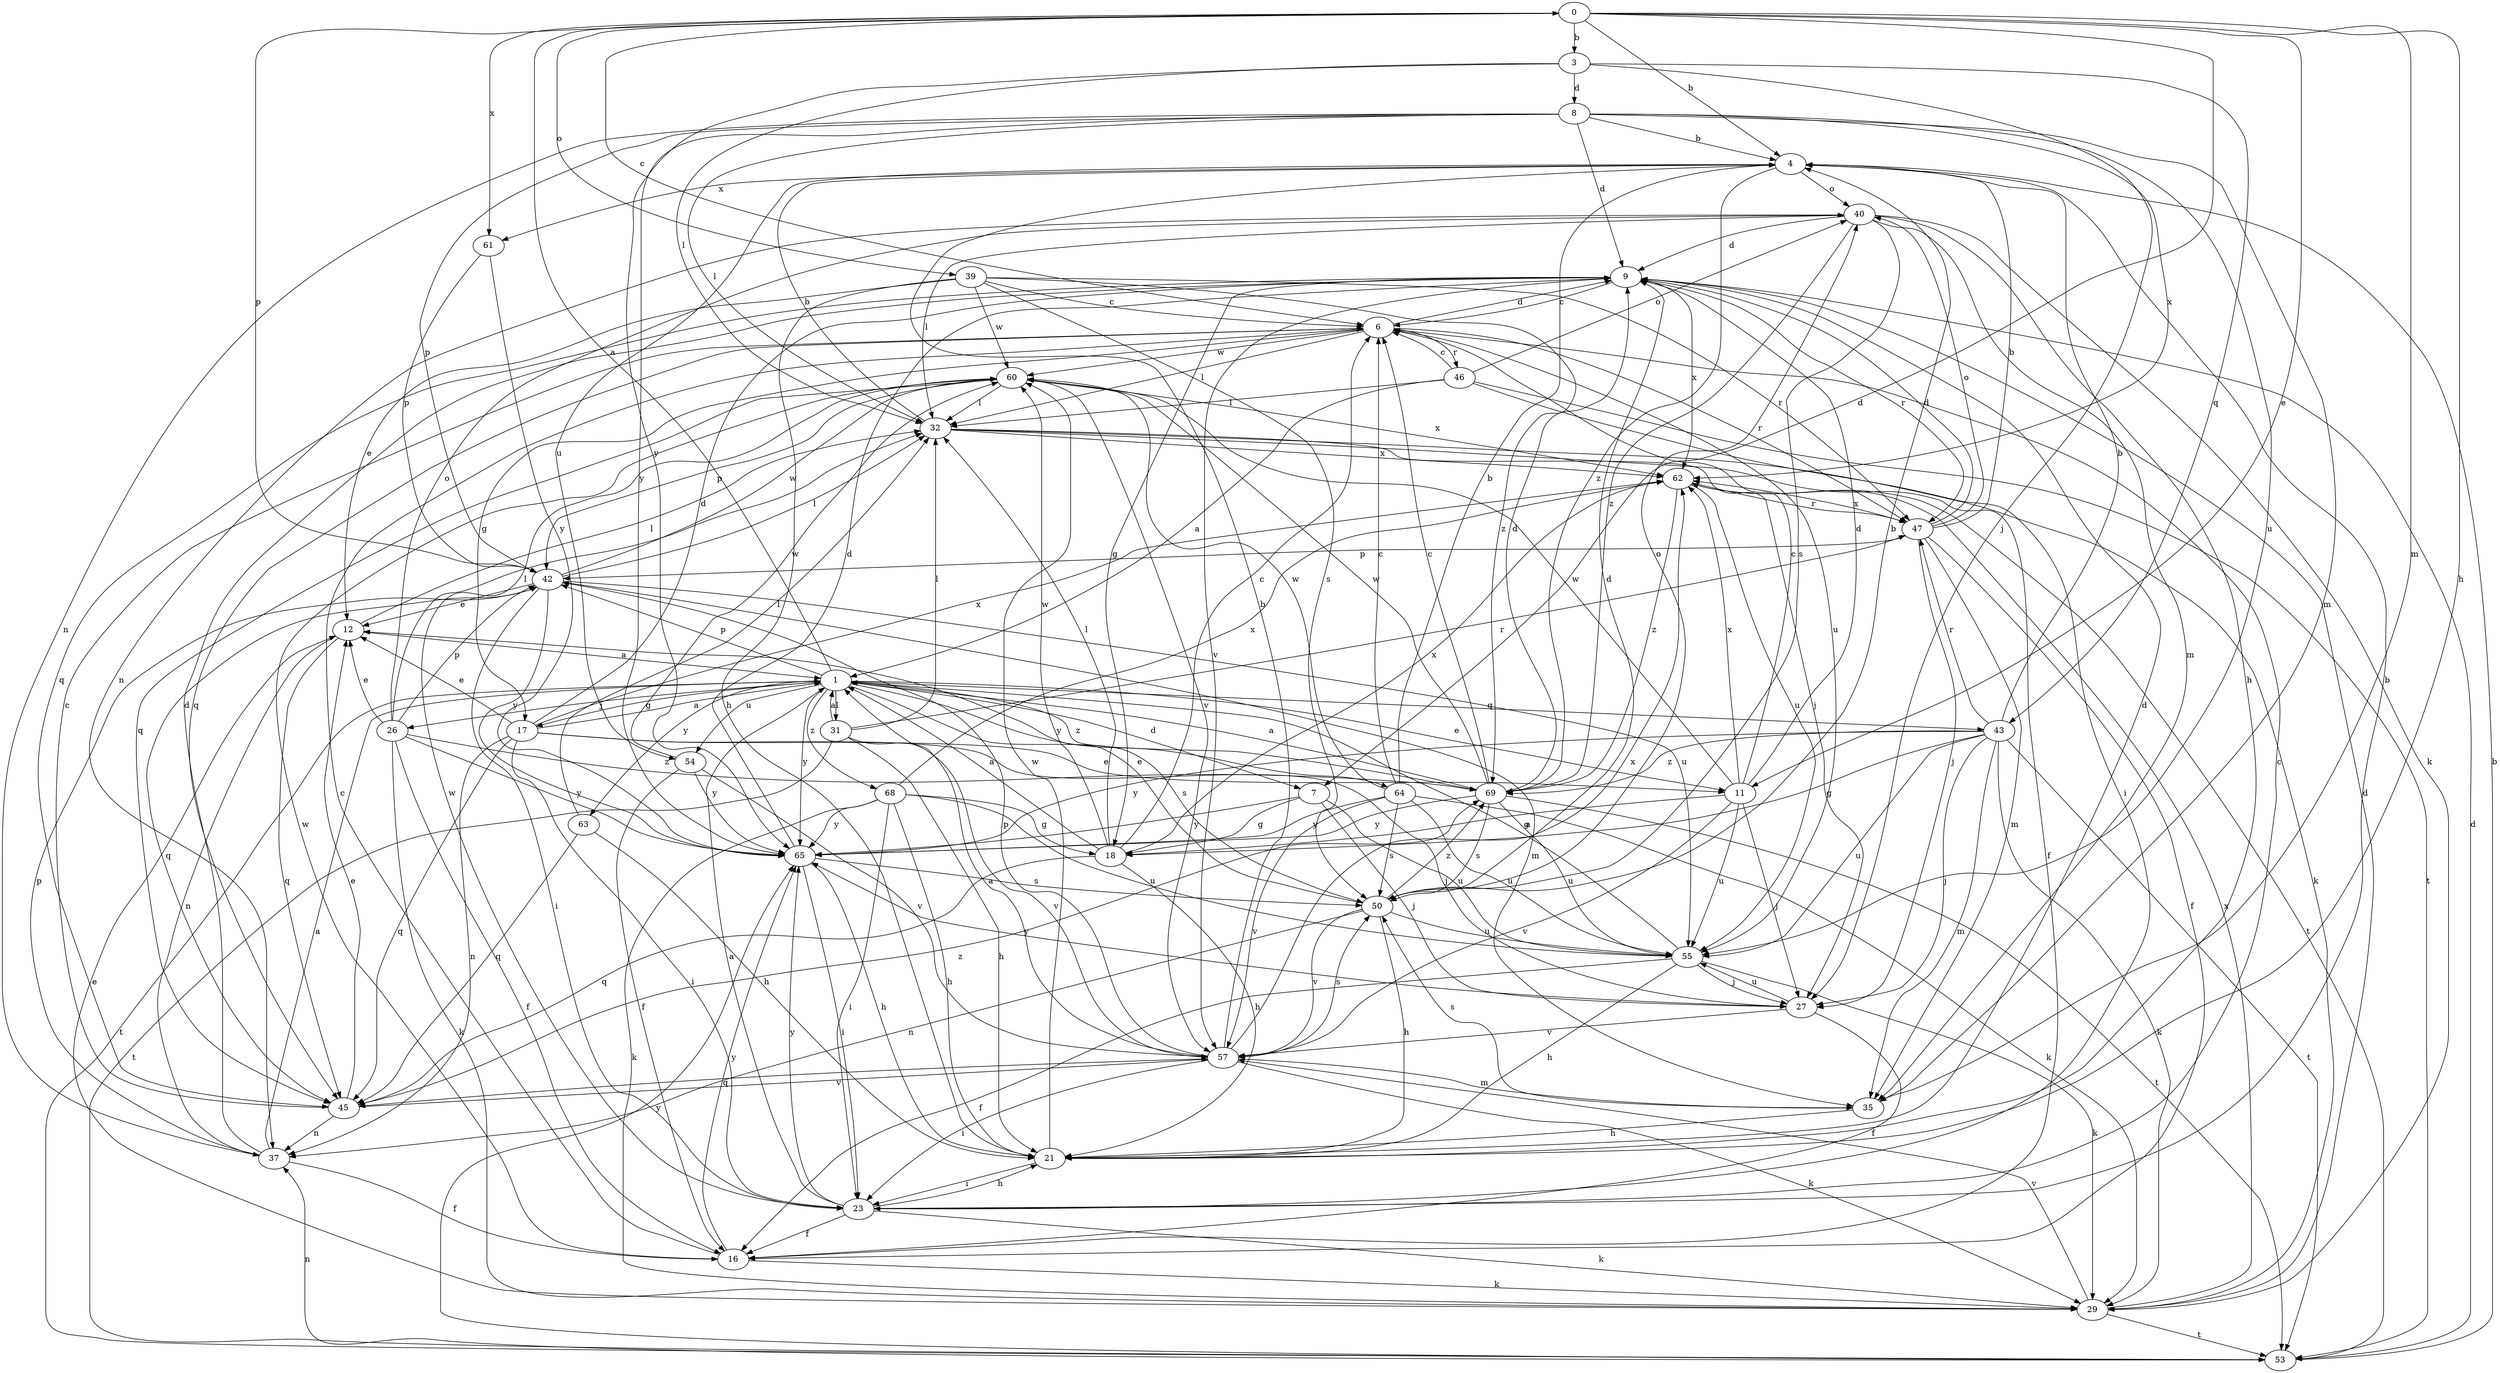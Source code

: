 strict digraph  {
0;
1;
3;
4;
6;
7;
8;
9;
11;
12;
16;
17;
18;
21;
23;
26;
27;
29;
31;
32;
35;
37;
39;
40;
42;
43;
45;
46;
47;
50;
53;
54;
55;
57;
60;
61;
62;
63;
64;
65;
68;
69;
0 -> 3  [label=b];
0 -> 4  [label=b];
0 -> 6  [label=c];
0 -> 7  [label=d];
0 -> 11  [label=e];
0 -> 21  [label=h];
0 -> 35  [label=m];
0 -> 39  [label=o];
0 -> 42  [label=p];
0 -> 61  [label=x];
1 -> 0  [label=a];
1 -> 7  [label=d];
1 -> 11  [label=e];
1 -> 17  [label=g];
1 -> 26  [label=j];
1 -> 31  [label=l];
1 -> 42  [label=p];
1 -> 43  [label=q];
1 -> 50  [label=s];
1 -> 53  [label=t];
1 -> 54  [label=u];
1 -> 63  [label=y];
1 -> 64  [label=y];
1 -> 65  [label=y];
1 -> 68  [label=z];
1 -> 69  [label=z];
3 -> 8  [label=d];
3 -> 27  [label=j];
3 -> 32  [label=l];
3 -> 43  [label=q];
3 -> 65  [label=y];
4 -> 40  [label=o];
4 -> 54  [label=u];
4 -> 61  [label=x];
4 -> 69  [label=z];
6 -> 9  [label=d];
6 -> 17  [label=g];
6 -> 32  [label=l];
6 -> 45  [label=q];
6 -> 46  [label=r];
6 -> 47  [label=r];
6 -> 55  [label=u];
6 -> 60  [label=w];
7 -> 18  [label=g];
7 -> 27  [label=j];
7 -> 55  [label=u];
7 -> 65  [label=y];
8 -> 4  [label=b];
8 -> 9  [label=d];
8 -> 32  [label=l];
8 -> 35  [label=m];
8 -> 37  [label=n];
8 -> 42  [label=p];
8 -> 55  [label=u];
8 -> 62  [label=x];
8 -> 65  [label=y];
9 -> 6  [label=c];
9 -> 18  [label=g];
9 -> 45  [label=q];
9 -> 47  [label=r];
9 -> 57  [label=v];
9 -> 62  [label=x];
11 -> 6  [label=c];
11 -> 9  [label=d];
11 -> 18  [label=g];
11 -> 27  [label=j];
11 -> 55  [label=u];
11 -> 57  [label=v];
11 -> 60  [label=w];
11 -> 62  [label=x];
12 -> 1  [label=a];
12 -> 32  [label=l];
12 -> 37  [label=n];
12 -> 45  [label=q];
16 -> 6  [label=c];
16 -> 29  [label=k];
16 -> 60  [label=w];
16 -> 65  [label=y];
17 -> 1  [label=a];
17 -> 9  [label=d];
17 -> 11  [label=e];
17 -> 12  [label=e];
17 -> 23  [label=i];
17 -> 27  [label=j];
17 -> 37  [label=n];
17 -> 45  [label=q];
17 -> 62  [label=x];
18 -> 1  [label=a];
18 -> 6  [label=c];
18 -> 21  [label=h];
18 -> 32  [label=l];
18 -> 45  [label=q];
18 -> 60  [label=w];
18 -> 62  [label=x];
21 -> 9  [label=d];
21 -> 23  [label=i];
21 -> 60  [label=w];
23 -> 1  [label=a];
23 -> 4  [label=b];
23 -> 6  [label=c];
23 -> 16  [label=f];
23 -> 21  [label=h];
23 -> 29  [label=k];
23 -> 60  [label=w];
23 -> 65  [label=y];
26 -> 12  [label=e];
26 -> 16  [label=f];
26 -> 29  [label=k];
26 -> 32  [label=l];
26 -> 40  [label=o];
26 -> 42  [label=p];
26 -> 65  [label=y];
26 -> 69  [label=z];
27 -> 16  [label=f];
27 -> 55  [label=u];
27 -> 57  [label=v];
27 -> 65  [label=y];
29 -> 9  [label=d];
29 -> 12  [label=e];
29 -> 53  [label=t];
29 -> 57  [label=v];
29 -> 62  [label=x];
31 -> 1  [label=a];
31 -> 21  [label=h];
31 -> 32  [label=l];
31 -> 47  [label=r];
31 -> 53  [label=t];
31 -> 57  [label=v];
32 -> 4  [label=b];
32 -> 16  [label=f];
32 -> 27  [label=j];
32 -> 29  [label=k];
32 -> 62  [label=x];
35 -> 21  [label=h];
35 -> 50  [label=s];
37 -> 1  [label=a];
37 -> 9  [label=d];
37 -> 16  [label=f];
37 -> 42  [label=p];
39 -> 6  [label=c];
39 -> 12  [label=e];
39 -> 21  [label=h];
39 -> 47  [label=r];
39 -> 50  [label=s];
39 -> 60  [label=w];
39 -> 69  [label=z];
40 -> 9  [label=d];
40 -> 21  [label=h];
40 -> 29  [label=k];
40 -> 32  [label=l];
40 -> 35  [label=m];
40 -> 37  [label=n];
40 -> 50  [label=s];
40 -> 69  [label=z];
42 -> 12  [label=e];
42 -> 23  [label=i];
42 -> 32  [label=l];
42 -> 35  [label=m];
42 -> 45  [label=q];
42 -> 55  [label=u];
42 -> 60  [label=w];
42 -> 65  [label=y];
43 -> 4  [label=b];
43 -> 18  [label=g];
43 -> 27  [label=j];
43 -> 29  [label=k];
43 -> 35  [label=m];
43 -> 47  [label=r];
43 -> 53  [label=t];
43 -> 55  [label=u];
43 -> 65  [label=y];
43 -> 69  [label=z];
45 -> 6  [label=c];
45 -> 12  [label=e];
45 -> 37  [label=n];
45 -> 57  [label=v];
45 -> 69  [label=z];
46 -> 1  [label=a];
46 -> 6  [label=c];
46 -> 23  [label=i];
46 -> 32  [label=l];
46 -> 40  [label=o];
46 -> 53  [label=t];
47 -> 4  [label=b];
47 -> 9  [label=d];
47 -> 16  [label=f];
47 -> 27  [label=j];
47 -> 35  [label=m];
47 -> 40  [label=o];
47 -> 42  [label=p];
47 -> 62  [label=x];
50 -> 4  [label=b];
50 -> 9  [label=d];
50 -> 12  [label=e];
50 -> 21  [label=h];
50 -> 37  [label=n];
50 -> 40  [label=o];
50 -> 55  [label=u];
50 -> 57  [label=v];
50 -> 69  [label=z];
53 -> 4  [label=b];
53 -> 9  [label=d];
53 -> 37  [label=n];
53 -> 65  [label=y];
54 -> 16  [label=f];
54 -> 57  [label=v];
54 -> 60  [label=w];
54 -> 65  [label=y];
55 -> 1  [label=a];
55 -> 16  [label=f];
55 -> 21  [label=h];
55 -> 27  [label=j];
55 -> 29  [label=k];
57 -> 1  [label=a];
57 -> 4  [label=b];
57 -> 23  [label=i];
57 -> 29  [label=k];
57 -> 35  [label=m];
57 -> 42  [label=p];
57 -> 45  [label=q];
57 -> 50  [label=s];
57 -> 62  [label=x];
60 -> 32  [label=l];
60 -> 42  [label=p];
60 -> 45  [label=q];
60 -> 57  [label=v];
60 -> 62  [label=x];
61 -> 42  [label=p];
61 -> 65  [label=y];
62 -> 47  [label=r];
62 -> 53  [label=t];
62 -> 55  [label=u];
62 -> 69  [label=z];
63 -> 21  [label=h];
63 -> 32  [label=l];
63 -> 45  [label=q];
64 -> 4  [label=b];
64 -> 6  [label=c];
64 -> 29  [label=k];
64 -> 50  [label=s];
64 -> 55  [label=u];
64 -> 57  [label=v];
64 -> 60  [label=w];
64 -> 65  [label=y];
65 -> 9  [label=d];
65 -> 21  [label=h];
65 -> 23  [label=i];
65 -> 50  [label=s];
68 -> 18  [label=g];
68 -> 21  [label=h];
68 -> 23  [label=i];
68 -> 29  [label=k];
68 -> 55  [label=u];
68 -> 62  [label=x];
68 -> 65  [label=y];
69 -> 1  [label=a];
69 -> 6  [label=c];
69 -> 9  [label=d];
69 -> 50  [label=s];
69 -> 53  [label=t];
69 -> 55  [label=u];
69 -> 60  [label=w];
69 -> 65  [label=y];
}
